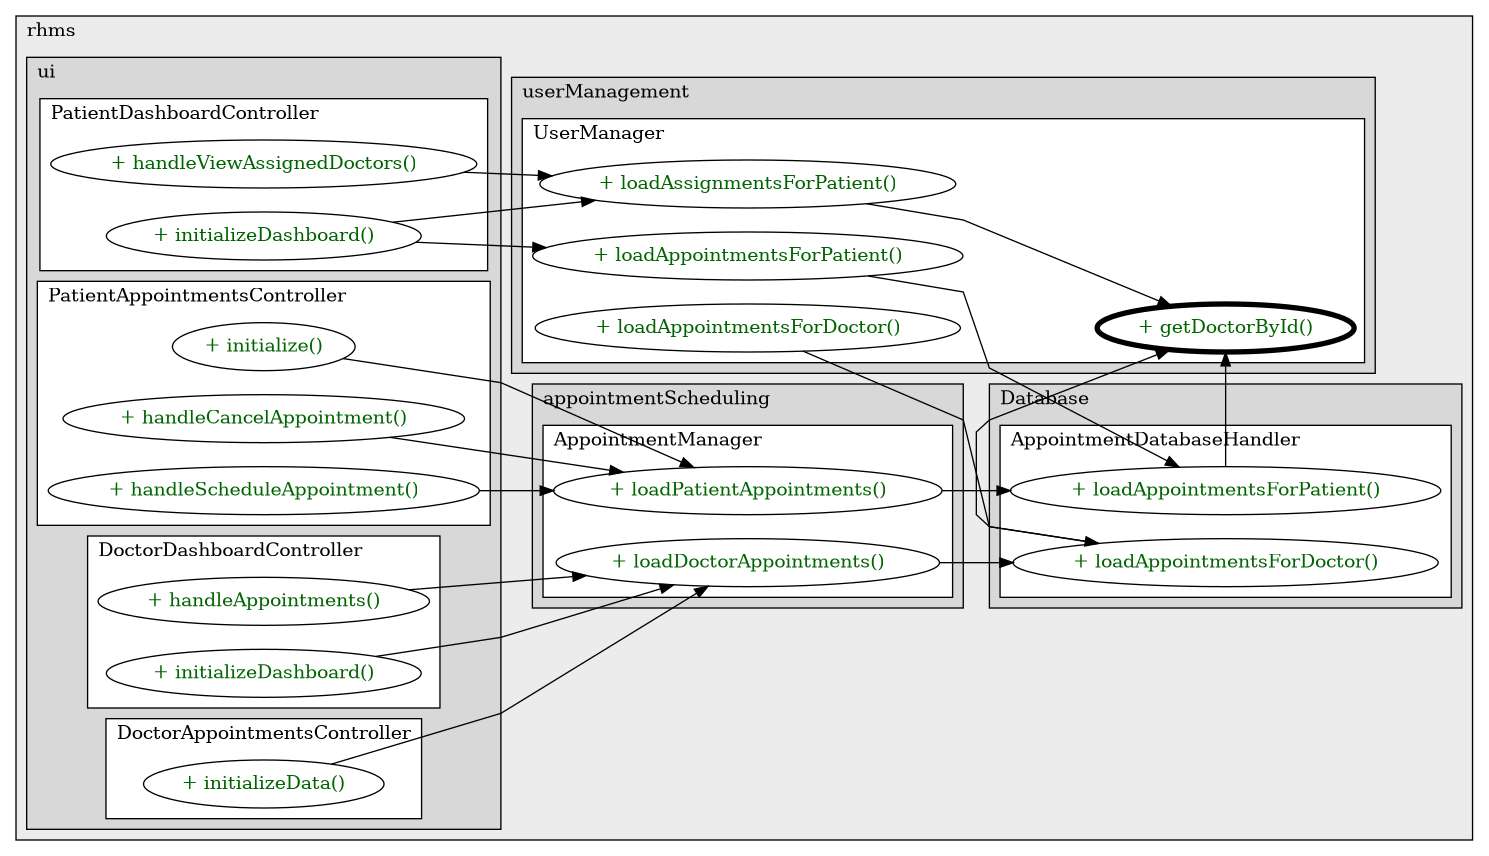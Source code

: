 @startuml

/' diagram meta data start
config=CallConfiguration;
{
  "rootMethod": "com.rhms.userManagement.UserManager#getDoctorById(int)",
  "projectClassification": {
    "searchMode": "OpenProject", // OpenProject, AllProjects
    "includedProjects": "",
    "pathEndKeywords": "*.impl",
    "isClientPath": "",
    "isClientName": "",
    "isTestPath": "",
    "isTestName": "",
    "isMappingPath": "",
    "isMappingName": "",
    "isDataAccessPath": "",
    "isDataAccessName": "",
    "isDataStructurePath": "",
    "isDataStructureName": "",
    "isInterfaceStructuresPath": "",
    "isInterfaceStructuresName": "",
    "isEntryPointPath": "",
    "isEntryPointName": "",
    "treatFinalFieldsAsMandatory": false
  },
  "graphRestriction": {
    "classPackageExcludeFilter": "",
    "classPackageIncludeFilter": "",
    "classNameExcludeFilter": "",
    "classNameIncludeFilter": "",
    "methodNameExcludeFilter": "",
    "methodNameIncludeFilter": "",
    "removeByInheritance": "", // inheritance/annotation based filtering is done in a second step
    "removeByAnnotation": "",
    "removeByClassPackage": "", // cleanup the graph after inheritance/annotation based filtering is done
    "removeByClassName": "",
    "cutMappings": false,
    "cutEnum": true,
    "cutTests": true,
    "cutClient": true,
    "cutDataAccess": true,
    "cutInterfaceStructures": true,
    "cutDataStructures": true,
    "cutGetterAndSetter": true,
    "cutConstructors": true
  },
  "graphTraversal": {
    "forwardDepth": 3,
    "backwardDepth": 3,
    "classPackageExcludeFilter": "",
    "classPackageIncludeFilter": "",
    "classNameExcludeFilter": "",
    "classNameIncludeFilter": "",
    "methodNameExcludeFilter": "",
    "methodNameIncludeFilter": "",
    "hideMappings": false,
    "hideDataStructures": false,
    "hidePrivateMethods": true,
    "hideInterfaceCalls": true, // indirection: implementation -> interface (is hidden) -> implementation
    "onlyShowApplicationEntryPoints": false, // root node is included
    "useMethodCallsForStructureDiagram": "ForwardOnly" // ForwardOnly, BothDirections, No
  },
  "details": {
    "aggregation": "GroupByClass", // ByClass, GroupByClass, None
    "showMethodParametersTypes": false,
    "showMethodParametersNames": false,
    "showMethodReturnType": false,
    "showPackageLevels": 2,
    "showCallOrder": false,
    "edgeMode": "MethodsOnly", // TypesOnly, MethodsOnly, TypesAndMethods, MethodsAndDirectTypeUsage
    "showDetailedClassStructure": false
  },
  "rootClass": "com.rhms.userManagement.UserManager",
  "extensionCallbackMethod": "" // qualified.class.name#methodName - signature: public static String method(String)
}
diagram meta data end '/



digraph g {
    rankdir="LR"
    splines=polyline
    

'nodes 
subgraph cluster_3499612 { 
   	label=rhms
	labeljust=l
	fillcolor="#ececec"
	style=filled
   
   subgraph cluster_1177773926 { 
   	label=ui
	labeljust=l
	fillcolor="#d8d8d8"
	style=filled
   
   subgraph cluster_1115017815 { 
   	label=PatientAppointmentsController
	labeljust=l
	fillcolor=white
	style=filled
   
   PatientAppointmentsController1319010786XXXhandleCancelAppointment1067311644[
	label="+ handleCancelAppointment()"
	style=filled
	fillcolor=white
	tooltip="PatientAppointmentsController

null"
	fontcolor=darkgreen
];

PatientAppointmentsController1319010786XXXhandleScheduleAppointment1067311644[
	label="+ handleScheduleAppointment()"
	style=filled
	fillcolor=white
	tooltip="PatientAppointmentsController

null"
	fontcolor=darkgreen
];

PatientAppointmentsController1319010786XXXinitialize483754871[
	label="+ initialize()"
	style=filled
	fillcolor=white
	tooltip="PatientAppointmentsController

null"
	fontcolor=darkgreen
];
} 

subgraph cluster_1471229367 { 
   	label=PatientDashboardController
	labeljust=l
	fillcolor=white
	style=filled
   
   PatientDashboardController1319010786XXXhandleViewAssignedDoctors1067311644[
	label="+ handleViewAssignedDoctors()"
	style=filled
	fillcolor=white
	tooltip="PatientDashboardController

null"
	fontcolor=darkgreen
];

PatientDashboardController1319010786XXXinitializeDashboard0[
	label="+ initializeDashboard()"
	style=filled
	fillcolor=white
	tooltip="PatientDashboardController

&#10;  Initializes the dashboard with user-specific data&#10; "
	fontcolor=darkgreen
];
} 

subgraph cluster_1484531685 { 
   	label=DoctorAppointmentsController
	labeljust=l
	fillcolor=white
	style=filled
   
   DoctorAppointmentsController1319010786XXXinitializeData30036335[
	label="+ initializeData()"
	style=filled
	fillcolor=white
	tooltip="DoctorAppointmentsController

&#10;  Initialize controller with doctor, user manager, and appointment manager&#10; "
	fontcolor=darkgreen
];
} 

subgraph cluster_1963124869 { 
   	label=DoctorDashboardController
	labeljust=l
	fillcolor=white
	style=filled
   
   DoctorDashboardController1319010786XXXhandleAppointments1067311644[
	label="+ handleAppointments()"
	style=filled
	fillcolor=white
	tooltip="DoctorDashboardController

null"
	fontcolor=darkgreen
];

DoctorDashboardController1319010786XXXinitializeDashboard0[
	label="+ initializeDashboard()"
	style=filled
	fillcolor=white
	tooltip="DoctorDashboardController

&#10;  Initializes the dashboard with user-specific data&#10; "
	fontcolor=darkgreen
];
} 
} 

subgraph cluster_1196923775 { 
   	label=appointmentScheduling
	labeljust=l
	fillcolor="#d8d8d8"
	style=filled
   
   subgraph cluster_1381059570 { 
   	label=AppointmentManager
	labeljust=l
	fillcolor=white
	style=filled
   
   AppointmentManager1163657970XXXloadDoctorAppointments2052357439[
	label="+ loadDoctorAppointments()"
	style=filled
	fillcolor=white
	tooltip="AppointmentManager

&#10;  Load all appointments for a specific doctor&#10; &#10;  @param doctor The doctor whose appointments to load&#10;  @return List of appointments for the doctor&#10;  @throws AppointmentException If there's an error loading appointments&#10; "
	fontcolor=darkgreen
];

AppointmentManager1163657970XXXloadPatientAppointments873235173[
	label="+ loadPatientAppointments()"
	style=filled
	fillcolor=white
	tooltip="AppointmentManager

&#10;  Load all appointments for a specific patient&#10; &#10;  @param patient The patient whose appointments to load&#10;  @return List of appointments for the patient&#10;  @throws AppointmentException If there's an error loading appointments&#10; "
	fontcolor=darkgreen
];
} 
} 

subgraph cluster_1951307539 { 
   	label=Database
	labeljust=l
	fillcolor="#d8d8d8"
	style=filled
   
   subgraph cluster_1904099134 { 
   	label=AppointmentDatabaseHandler
	labeljust=l
	fillcolor=white
	style=filled
   
   AppointmentDatabaseHandler1676144448XXXloadAppointmentsForDoctor104431[
	label="+ loadAppointmentsForDoctor()"
	style=filled
	fillcolor=white
	tooltip="AppointmentDatabaseHandler

&#10;  Retrieves all appointments for a specific doctor&#10;  &#10;  @param doctorId The ID of the doctor&#10;  @return A list of appointments for the doctor&#10;  @throws SQLException If there is an error querying the database&#10; "
	fontcolor=darkgreen
];

AppointmentDatabaseHandler1676144448XXXloadAppointmentsForPatient104431[
	label="+ loadAppointmentsForPatient()"
	style=filled
	fillcolor=white
	tooltip="AppointmentDatabaseHandler

&#10;  Retrieves all appointments for a specific patient&#10;  &#10;  @param patientId The ID of the patient&#10;  @return A list of appointments for the patient&#10;  @throws SQLException If there is an error querying the database&#10; "
	fontcolor=darkgreen
];
} 
} 

subgraph cluster_85584960 { 
   	label=userManagement
	labeljust=l
	fillcolor="#d8d8d8"
	style=filled
   
   subgraph cluster_879193049 { 
   	label=UserManager
	labeljust=l
	fillcolor=white
	style=filled
   
   UserManager108603475XXXgetDoctorById104431[
	label="+ getDoctorById()"
	style=filled
	fillcolor=white
	tooltip="UserManager

null"
	penwidth=4
	fontcolor=darkgreen
];

UserManager108603475XXXloadAppointmentsForDoctor2052357439[
	label="+ loadAppointmentsForDoctor()"
	style=filled
	fillcolor=white
	tooltip="UserManager

&#10;  Load appointments for a specific doctor from the database&#10;  @param doctor The doctor for whom to load appointments&#10; "
	fontcolor=darkgreen
];

UserManager108603475XXXloadAppointmentsForPatient873235173[
	label="+ loadAppointmentsForPatient()"
	style=filled
	fillcolor=white
	tooltip="UserManager

&#10;  Load appointments for a specific patient from the database&#10;  @param patient The patient for whom to load appointments&#10; "
	fontcolor=darkgreen
];

UserManager108603475XXXloadAssignmentsForPatient873235173[
	label="+ loadAssignmentsForPatient()"
	style=filled
	fillcolor=white
	tooltip="UserManager

&#10;  Load assignments specifically for one patient&#10;  This is used when initializing the patient dashboard&#10;  @param patient The patient whose doctor assignments should be loaded&#10; "
	fontcolor=darkgreen
];
} 
} 
} 

'edges    
AppointmentDatabaseHandler1676144448XXXloadAppointmentsForDoctor104431 -> UserManager108603475XXXgetDoctorById104431;
AppointmentDatabaseHandler1676144448XXXloadAppointmentsForPatient104431 -> UserManager108603475XXXgetDoctorById104431;
AppointmentManager1163657970XXXloadDoctorAppointments2052357439 -> AppointmentDatabaseHandler1676144448XXXloadAppointmentsForDoctor104431;
AppointmentManager1163657970XXXloadPatientAppointments873235173 -> AppointmentDatabaseHandler1676144448XXXloadAppointmentsForPatient104431;
DoctorAppointmentsController1319010786XXXinitializeData30036335 -> AppointmentManager1163657970XXXloadDoctorAppointments2052357439;
DoctorDashboardController1319010786XXXhandleAppointments1067311644 -> AppointmentManager1163657970XXXloadDoctorAppointments2052357439;
DoctorDashboardController1319010786XXXinitializeDashboard0 -> AppointmentManager1163657970XXXloadDoctorAppointments2052357439;
PatientAppointmentsController1319010786XXXhandleCancelAppointment1067311644 -> AppointmentManager1163657970XXXloadPatientAppointments873235173;
PatientAppointmentsController1319010786XXXhandleScheduleAppointment1067311644 -> AppointmentManager1163657970XXXloadPatientAppointments873235173;
PatientAppointmentsController1319010786XXXinitialize483754871 -> AppointmentManager1163657970XXXloadPatientAppointments873235173;
PatientDashboardController1319010786XXXhandleViewAssignedDoctors1067311644 -> UserManager108603475XXXloadAssignmentsForPatient873235173;
PatientDashboardController1319010786XXXinitializeDashboard0 -> UserManager108603475XXXloadAppointmentsForPatient873235173;
PatientDashboardController1319010786XXXinitializeDashboard0 -> UserManager108603475XXXloadAssignmentsForPatient873235173;
UserManager108603475XXXloadAppointmentsForDoctor2052357439 -> AppointmentDatabaseHandler1676144448XXXloadAppointmentsForDoctor104431;
UserManager108603475XXXloadAppointmentsForPatient873235173 -> AppointmentDatabaseHandler1676144448XXXloadAppointmentsForPatient104431;
UserManager108603475XXXloadAssignmentsForPatient873235173 -> UserManager108603475XXXgetDoctorById104431;
    
}
@enduml